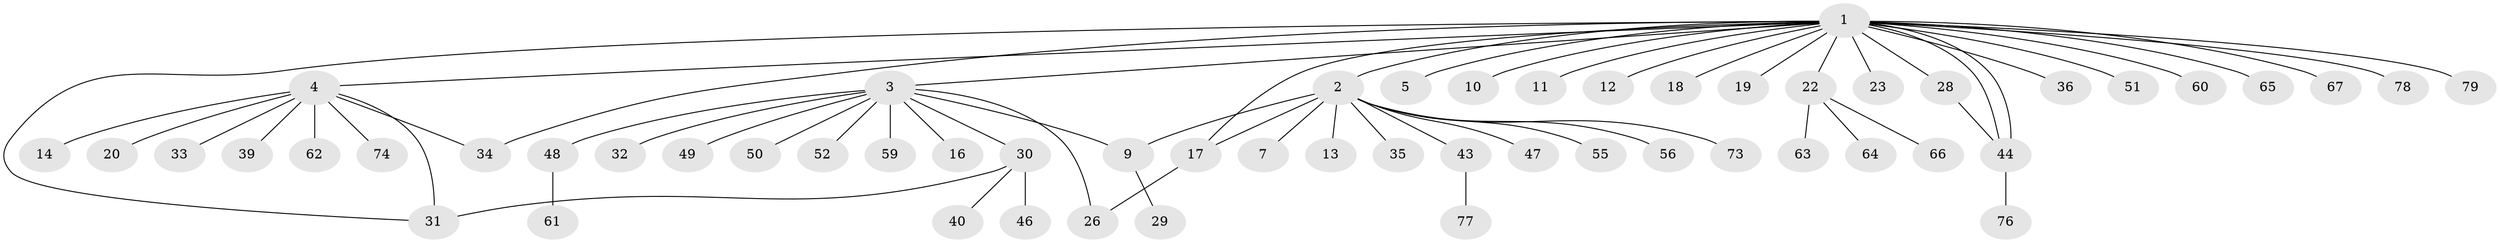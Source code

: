 // Generated by graph-tools (version 1.1) at 2025/23/03/03/25 07:23:49]
// undirected, 57 vertices, 64 edges
graph export_dot {
graph [start="1"]
  node [color=gray90,style=filled];
  1 [super="+8"];
  2 [super="+6"];
  3 [super="+15"];
  4 [super="+27"];
  5;
  7;
  9 [super="+38"];
  10;
  11;
  12;
  13;
  14 [super="+24"];
  16 [super="+21"];
  17 [super="+45"];
  18 [super="+69"];
  19 [super="+58"];
  20;
  22 [super="+25"];
  23;
  26;
  28 [super="+54"];
  29 [super="+37"];
  30 [super="+42"];
  31 [super="+75"];
  32;
  33;
  34;
  35 [super="+70"];
  36 [super="+41"];
  39;
  40 [super="+71"];
  43 [super="+68"];
  44 [super="+53"];
  46;
  47;
  48 [super="+57"];
  49;
  50;
  51;
  52;
  55 [super="+72"];
  56;
  59;
  60;
  61;
  62;
  63;
  64;
  65;
  66;
  67;
  73;
  74;
  76;
  77;
  78;
  79;
  1 -- 2;
  1 -- 3;
  1 -- 4;
  1 -- 5;
  1 -- 10;
  1 -- 11;
  1 -- 12;
  1 -- 17;
  1 -- 19;
  1 -- 23;
  1 -- 28 [weight=2];
  1 -- 31;
  1 -- 36;
  1 -- 44 [weight=2];
  1 -- 44;
  1 -- 51;
  1 -- 60;
  1 -- 65;
  1 -- 67;
  1 -- 78;
  1 -- 79;
  1 -- 34;
  1 -- 18;
  1 -- 22;
  2 -- 7;
  2 -- 9;
  2 -- 17;
  2 -- 43;
  2 -- 55;
  2 -- 35;
  2 -- 56;
  2 -- 73;
  2 -- 13;
  2 -- 47;
  3 -- 26;
  3 -- 30;
  3 -- 32;
  3 -- 49;
  3 -- 50;
  3 -- 52;
  3 -- 16;
  3 -- 59;
  3 -- 48;
  3 -- 9;
  4 -- 14;
  4 -- 20;
  4 -- 34;
  4 -- 62;
  4 -- 74;
  4 -- 33;
  4 -- 39;
  4 -- 31;
  9 -- 29;
  17 -- 26;
  22 -- 63;
  22 -- 64;
  22 -- 66;
  28 -- 44;
  30 -- 31;
  30 -- 40;
  30 -- 46;
  43 -- 77;
  44 -- 76;
  48 -- 61;
}
